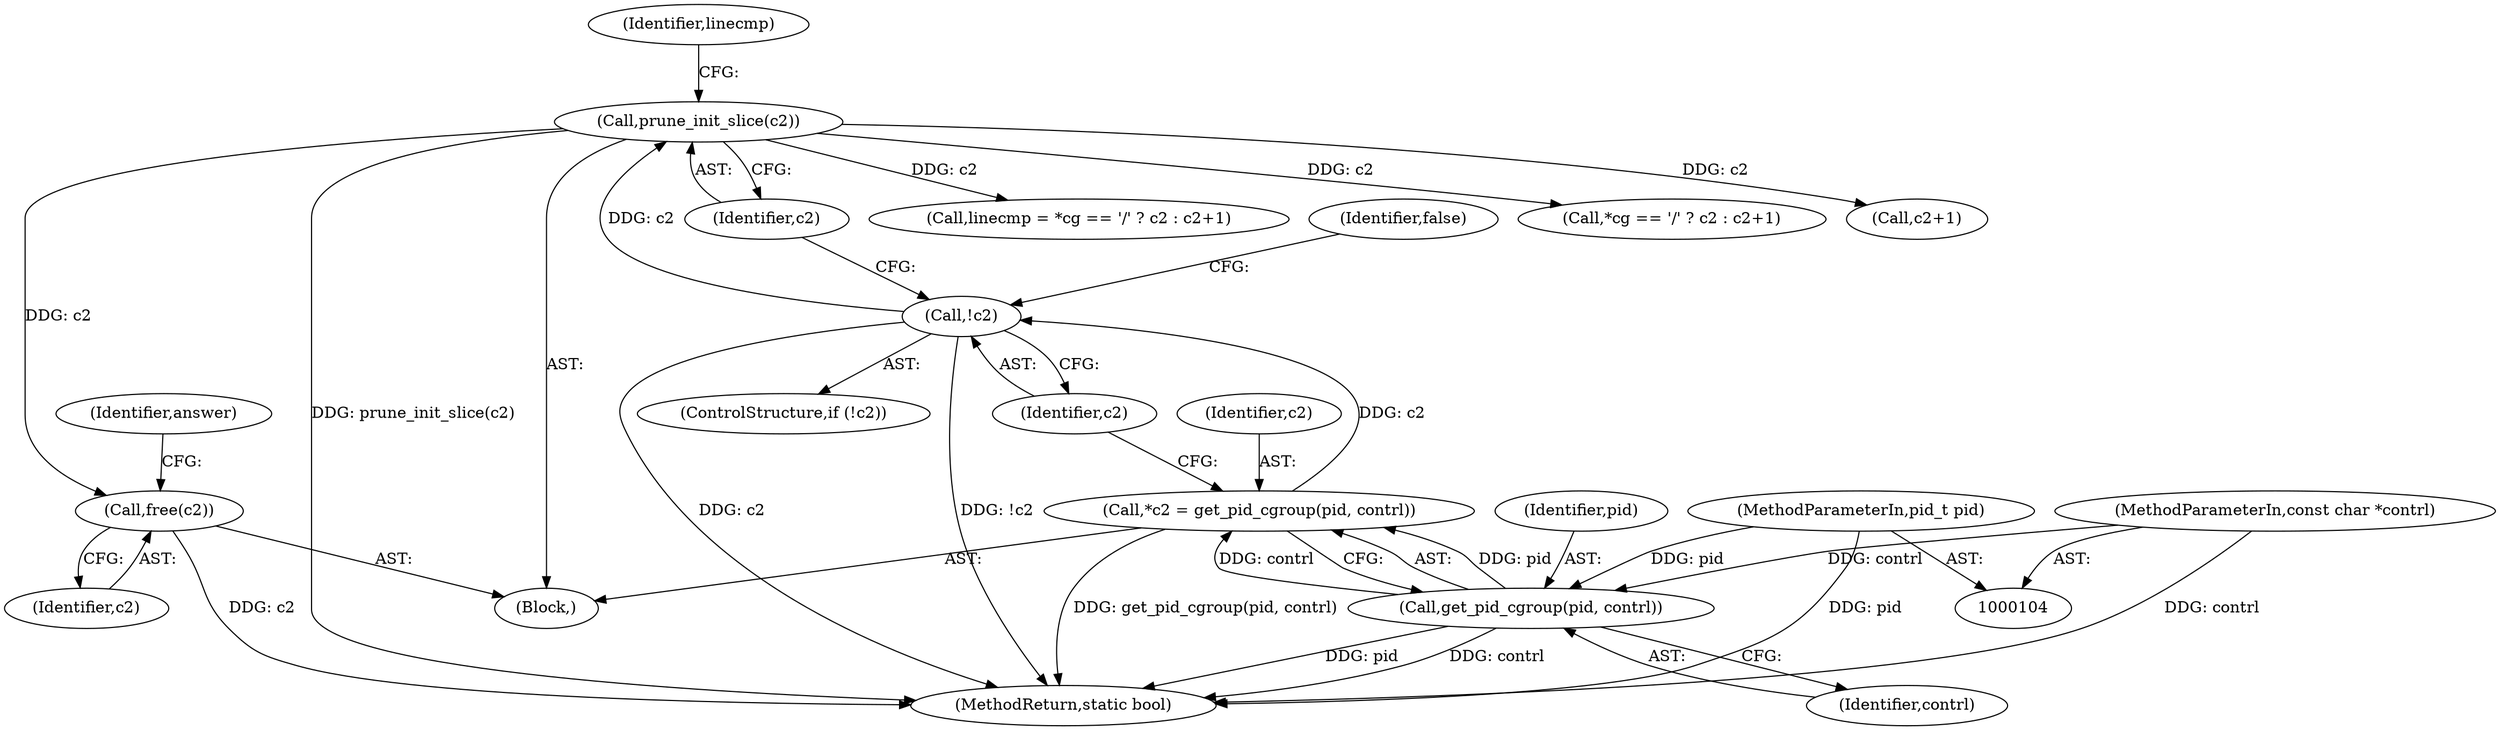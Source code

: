 digraph "0_lxcfs_a8b6c3e0537e90fba3c55910fd1b7229d54a60a7@API" {
"1000162" [label="(Call,free(c2))"];
"1000126" [label="(Call,prune_init_slice(c2))"];
"1000122" [label="(Call,!c2)"];
"1000115" [label="(Call,*c2 = get_pid_cgroup(pid, contrl))"];
"1000117" [label="(Call,get_pid_cgroup(pid, contrl))"];
"1000105" [label="(MethodParameterIn,pid_t pid)"];
"1000106" [label="(MethodParameterIn,const char *contrl)"];
"1000166" [label="(MethodReturn,static bool)"];
"1000119" [label="(Identifier,contrl)"];
"1000129" [label="(Identifier,linecmp)"];
"1000128" [label="(Call,linecmp = *cg == '/' ? c2 : c2+1)"];
"1000163" [label="(Identifier,c2)"];
"1000116" [label="(Identifier,c2)"];
"1000115" [label="(Call,*c2 = get_pid_cgroup(pid, contrl))"];
"1000127" [label="(Identifier,c2)"];
"1000162" [label="(Call,free(c2))"];
"1000122" [label="(Call,!c2)"];
"1000130" [label="(Call,*cg == '/' ? c2 : c2+1)"];
"1000109" [label="(Block,)"];
"1000136" [label="(Call,c2+1)"];
"1000125" [label="(Identifier,false)"];
"1000165" [label="(Identifier,answer)"];
"1000121" [label="(ControlStructure,if (!c2))"];
"1000126" [label="(Call,prune_init_slice(c2))"];
"1000105" [label="(MethodParameterIn,pid_t pid)"];
"1000106" [label="(MethodParameterIn,const char *contrl)"];
"1000118" [label="(Identifier,pid)"];
"1000123" [label="(Identifier,c2)"];
"1000117" [label="(Call,get_pid_cgroup(pid, contrl))"];
"1000162" -> "1000109"  [label="AST: "];
"1000162" -> "1000163"  [label="CFG: "];
"1000163" -> "1000162"  [label="AST: "];
"1000165" -> "1000162"  [label="CFG: "];
"1000162" -> "1000166"  [label="DDG: c2"];
"1000126" -> "1000162"  [label="DDG: c2"];
"1000126" -> "1000109"  [label="AST: "];
"1000126" -> "1000127"  [label="CFG: "];
"1000127" -> "1000126"  [label="AST: "];
"1000129" -> "1000126"  [label="CFG: "];
"1000126" -> "1000166"  [label="DDG: prune_init_slice(c2)"];
"1000122" -> "1000126"  [label="DDG: c2"];
"1000126" -> "1000128"  [label="DDG: c2"];
"1000126" -> "1000130"  [label="DDG: c2"];
"1000126" -> "1000136"  [label="DDG: c2"];
"1000122" -> "1000121"  [label="AST: "];
"1000122" -> "1000123"  [label="CFG: "];
"1000123" -> "1000122"  [label="AST: "];
"1000125" -> "1000122"  [label="CFG: "];
"1000127" -> "1000122"  [label="CFG: "];
"1000122" -> "1000166"  [label="DDG: c2"];
"1000122" -> "1000166"  [label="DDG: !c2"];
"1000115" -> "1000122"  [label="DDG: c2"];
"1000115" -> "1000109"  [label="AST: "];
"1000115" -> "1000117"  [label="CFG: "];
"1000116" -> "1000115"  [label="AST: "];
"1000117" -> "1000115"  [label="AST: "];
"1000123" -> "1000115"  [label="CFG: "];
"1000115" -> "1000166"  [label="DDG: get_pid_cgroup(pid, contrl)"];
"1000117" -> "1000115"  [label="DDG: pid"];
"1000117" -> "1000115"  [label="DDG: contrl"];
"1000117" -> "1000119"  [label="CFG: "];
"1000118" -> "1000117"  [label="AST: "];
"1000119" -> "1000117"  [label="AST: "];
"1000117" -> "1000166"  [label="DDG: pid"];
"1000117" -> "1000166"  [label="DDG: contrl"];
"1000105" -> "1000117"  [label="DDG: pid"];
"1000106" -> "1000117"  [label="DDG: contrl"];
"1000105" -> "1000104"  [label="AST: "];
"1000105" -> "1000166"  [label="DDG: pid"];
"1000106" -> "1000104"  [label="AST: "];
"1000106" -> "1000166"  [label="DDG: contrl"];
}
